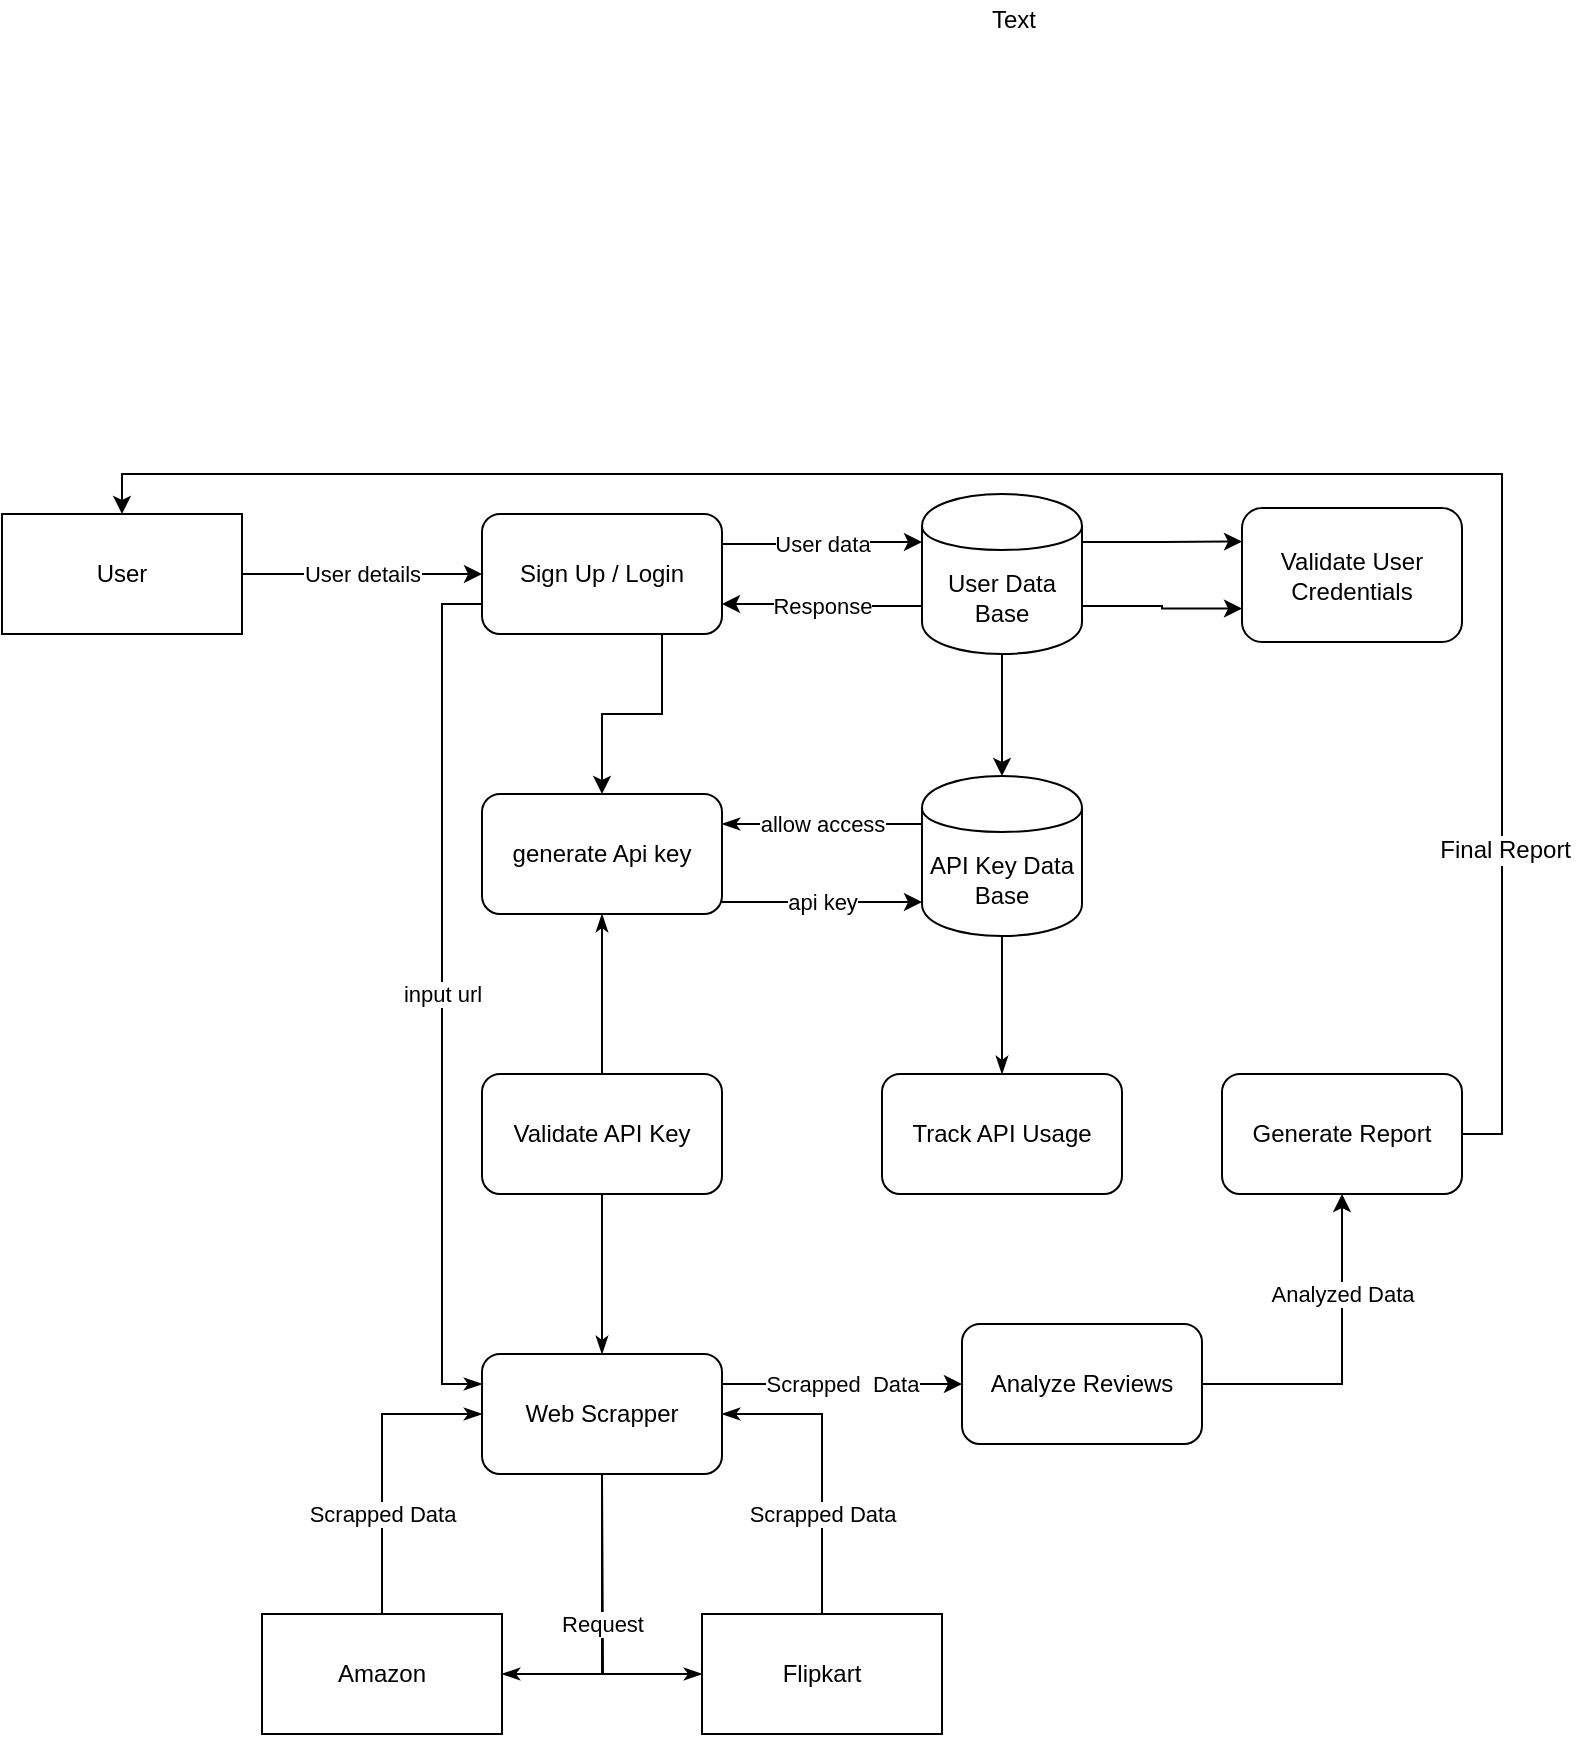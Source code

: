 <mxfile version="12.2.4" pages="1"><diagram id="a91p2reHh9f3FFJ-Mxod" name="Page-1"><mxGraphModel dx="1046" dy="448" grid="1" gridSize="10" guides="1" tooltips="1" connect="1" arrows="1" fold="1" page="1" pageScale="1" pageWidth="850" pageHeight="1100" math="0" shadow="0"><root><mxCell id="0"/><mxCell id="1" parent="0"/><mxCell id="109" value="" style="group" vertex="1" connectable="0" parent="1"><mxGeometry x="160" y="294" width="730" height="620" as="geometry"/></mxCell><mxCell id="37" value="User" style="rounded=0;whiteSpace=wrap;html=1;" parent="109" vertex="1"><mxGeometry y="10" width="120" height="60" as="geometry"/></mxCell><mxCell id="41" value="Sign Up / Login" style="rounded=1;whiteSpace=wrap;html=1;" parent="109" vertex="1"><mxGeometry x="240" y="10" width="120" height="60" as="geometry"/></mxCell><mxCell id="39" value="User details" style="edgeStyle=orthogonalEdgeStyle;rounded=0;orthogonalLoop=1;jettySize=auto;html=1;entryX=0;entryY=0.5;entryDx=0;entryDy=0;exitX=1;exitY=0.5;exitDx=0;exitDy=0;" parent="109" source="37" target="41" edge="1"><mxGeometry relative="1" as="geometry"><mxPoint x="240" y="40" as="targetPoint"/></mxGeometry></mxCell><mxCell id="56" value="api key" style="edgeStyle=orthogonalEdgeStyle;rounded=0;orthogonalLoop=1;jettySize=auto;html=1;exitX=1;exitY=0.5;exitDx=0;exitDy=0;entryX=0;entryY=0.5;entryDx=0;entryDy=0;" parent="109" edge="1"><mxGeometry relative="1" as="geometry"><mxPoint x="360" y="204" as="sourcePoint"/><mxPoint x="460" y="204" as="targetPoint"/></mxGeometry></mxCell><mxCell id="52" value="generate Api key" style="rounded=1;whiteSpace=wrap;html=1;" parent="109" vertex="1"><mxGeometry x="240" y="150" width="120" height="60" as="geometry"/></mxCell><mxCell id="53" value="" style="edgeStyle=orthogonalEdgeStyle;rounded=0;orthogonalLoop=1;jettySize=auto;html=1;exitX=0.75;exitY=1;exitDx=0;exitDy=0;" parent="109" source="41" target="52" edge="1"><mxGeometry relative="1" as="geometry"/></mxCell><mxCell id="60" value="Validate API Key" style="rounded=1;whiteSpace=wrap;html=1;" parent="109" vertex="1"><mxGeometry x="240" y="290" width="120" height="60" as="geometry"/></mxCell><mxCell id="61" value="" style="edgeStyle=orthogonalEdgeStyle;rounded=0;orthogonalLoop=1;jettySize=auto;html=1;startArrow=classicThin;startFill=1;endArrow=none;endFill=0;" parent="109" source="52" target="60" edge="1"><mxGeometry relative="1" as="geometry"/></mxCell><mxCell id="73" value="" style="edgeStyle=orthogonalEdgeStyle;rounded=0;orthogonalLoop=1;jettySize=auto;html=1;startArrow=classicThin;startFill=1;endArrow=none;endFill=0;" parent="109" source="68" target="60" edge="1"><mxGeometry relative="1" as="geometry"/></mxCell><mxCell id="98" value="input url" style="edgeStyle=orthogonalEdgeStyle;rounded=0;orthogonalLoop=1;jettySize=auto;html=1;exitX=0;exitY=0.25;exitDx=0;exitDy=0;entryX=0;entryY=0.75;entryDx=0;entryDy=0;startArrow=classicThin;startFill=1;endArrow=none;endFill=0;" parent="109" source="68" target="41" edge="1"><mxGeometry relative="1" as="geometry"/></mxCell><mxCell id="68" value="Web Scrapper" style="rounded=1;whiteSpace=wrap;html=1;" parent="109" vertex="1"><mxGeometry x="240" y="430" width="120" height="60" as="geometry"/></mxCell><mxCell id="51" value="Response" style="edgeStyle=orthogonalEdgeStyle;rounded=0;orthogonalLoop=1;jettySize=auto;html=1;exitX=0;exitY=0.7;exitDx=0;exitDy=0;entryX=1;entryY=0.75;entryDx=0;entryDy=0;" parent="109" source="46" target="41" edge="1"><mxGeometry relative="1" as="geometry"/></mxCell><mxCell id="46" value="User Data Base" style="shape=cylinder;whiteSpace=wrap;html=1;boundedLbl=1;backgroundOutline=1;" parent="109" vertex="1"><mxGeometry x="460" width="80" height="80" as="geometry"/></mxCell><mxCell id="45" value="User data" style="edgeStyle=orthogonalEdgeStyle;rounded=0;orthogonalLoop=1;jettySize=auto;html=1;entryX=0;entryY=0.3;entryDx=0;entryDy=0;exitX=1;exitY=0.25;exitDx=0;exitDy=0;" parent="109" source="41" target="46" edge="1"><mxGeometry relative="1" as="geometry"><mxPoint x="440" y="40" as="targetPoint"/></mxGeometry></mxCell><mxCell id="54" value="API Key Data Base" style="shape=cylinder;whiteSpace=wrap;html=1;boundedLbl=1;backgroundOutline=1;" parent="109" vertex="1"><mxGeometry x="460" y="141" width="80" height="80" as="geometry"/></mxCell><mxCell id="55" value="" style="edgeStyle=orthogonalEdgeStyle;rounded=0;orthogonalLoop=1;jettySize=auto;html=1;" parent="109" source="46" target="54" edge="1"><mxGeometry relative="1" as="geometry"/></mxCell><mxCell id="49" value="Validate User Credentials" style="rounded=1;whiteSpace=wrap;html=1;" parent="109" vertex="1"><mxGeometry x="620" y="7" width="110" height="67" as="geometry"/></mxCell><mxCell id="48" value="" style="edgeStyle=orthogonalEdgeStyle;rounded=0;orthogonalLoop=1;jettySize=auto;html=1;entryX=0;entryY=0.25;entryDx=0;entryDy=0;exitX=1;exitY=0.3;exitDx=0;exitDy=0;" parent="109" source="46" target="49" edge="1"><mxGeometry relative="1" as="geometry"><mxPoint x="600" y="40" as="targetPoint"/></mxGeometry></mxCell><mxCell id="108" style="edgeStyle=orthogonalEdgeStyle;rounded=0;orthogonalLoop=1;jettySize=auto;html=1;exitX=1;exitY=0.7;exitDx=0;exitDy=0;entryX=0;entryY=0.75;entryDx=0;entryDy=0;startArrow=none;startFill=0;endArrow=classic;endFill=1;" parent="109" source="46" target="49" edge="1"><mxGeometry relative="1" as="geometry"/></mxCell><mxCell id="59" value="allow access" style="edgeStyle=orthogonalEdgeStyle;rounded=0;orthogonalLoop=1;jettySize=auto;html=1;exitX=1;exitY=0.25;exitDx=0;exitDy=0;entryX=0;entryY=0.3;entryDx=0;entryDy=0;startArrow=classicThin;startFill=1;endArrow=none;endFill=0;" parent="109" source="52" target="54" edge="1"><mxGeometry relative="1" as="geometry"><mxPoint x="370" y="214" as="sourcePoint"/><mxPoint x="470" y="214" as="targetPoint"/></mxGeometry></mxCell><mxCell id="67" value="" style="edgeStyle=orthogonalEdgeStyle;rounded=0;orthogonalLoop=1;jettySize=auto;html=1;startArrow=classicThin;startFill=1;endArrow=none;endFill=0;" parent="109" source="66" target="54" edge="1"><mxGeometry relative="1" as="geometry"/></mxCell><mxCell id="66" value="Track API Usage" style="rounded=1;whiteSpace=wrap;html=1;" parent="109" vertex="1"><mxGeometry x="440" y="290" width="120" height="60" as="geometry"/></mxCell><mxCell id="90" style="edgeStyle=orthogonalEdgeStyle;rounded=0;orthogonalLoop=1;jettySize=auto;html=1;exitX=1;exitY=0.5;exitDx=0;exitDy=0;startArrow=classicThin;startFill=1;endArrow=none;endFill=0;" parent="109" source="78" target="68" edge="1"><mxGeometry relative="1" as="geometry"/></mxCell><mxCell id="78" value="Amazon" style="rounded=0;whiteSpace=wrap;html=1;" parent="109" vertex="1"><mxGeometry x="130" y="560" width="120" height="60" as="geometry"/></mxCell><mxCell id="93" value="Scrapped Data" style="edgeStyle=orthogonalEdgeStyle;rounded=0;orthogonalLoop=1;jettySize=auto;html=1;exitX=0;exitY=0.5;exitDx=0;exitDy=0;startArrow=classicThin;startFill=1;endArrow=none;endFill=0;" parent="109" source="68" target="78" edge="1"><mxGeometry x="0.333" relative="1" as="geometry"><mxPoint as="offset"/></mxGeometry></mxCell><mxCell id="91" value="Request" style="edgeStyle=orthogonalEdgeStyle;rounded=0;orthogonalLoop=1;jettySize=auto;html=1;exitX=0;exitY=0.5;exitDx=0;exitDy=0;startArrow=classicThin;startFill=1;endArrow=none;endFill=0;" parent="109" source="81" edge="1"><mxGeometry relative="1" as="geometry"><mxPoint x="300" y="490" as="targetPoint"/></mxGeometry></mxCell><mxCell id="81" value="Flipkart" style="rounded=0;whiteSpace=wrap;html=1;" parent="109" vertex="1"><mxGeometry x="350" y="560" width="120" height="60" as="geometry"/></mxCell><mxCell id="95" value="Scrapped Data" style="edgeStyle=orthogonalEdgeStyle;rounded=0;orthogonalLoop=1;jettySize=auto;html=1;exitX=1;exitY=0.5;exitDx=0;exitDy=0;entryX=0.5;entryY=0;entryDx=0;entryDy=0;startArrow=classicThin;startFill=1;endArrow=none;endFill=0;" parent="109" source="68" target="81" edge="1"><mxGeometry x="0.333" relative="1" as="geometry"><mxPoint as="offset"/></mxGeometry></mxCell><mxCell id="100" value="Analyze Reviews" style="rounded=1;whiteSpace=wrap;html=1;" parent="109" vertex="1"><mxGeometry x="480" y="415" width="120" height="60" as="geometry"/></mxCell><mxCell id="102" value="Scrapped&amp;nbsp; Data" style="edgeStyle=orthogonalEdgeStyle;rounded=0;orthogonalLoop=1;jettySize=auto;html=1;exitX=1;exitY=0.25;exitDx=0;exitDy=0;entryX=0;entryY=0.5;entryDx=0;entryDy=0;startArrow=none;startFill=0;endArrow=classic;endFill=1;" parent="109" source="68" target="100" edge="1"><mxGeometry relative="1" as="geometry"/></mxCell><mxCell id="105" style="edgeStyle=orthogonalEdgeStyle;rounded=0;orthogonalLoop=1;jettySize=auto;html=1;exitX=1;exitY=0.5;exitDx=0;exitDy=0;startArrow=none;startFill=0;endArrow=classic;endFill=1;entryX=0.5;entryY=0;entryDx=0;entryDy=0;" parent="109" source="103" target="37" edge="1"><mxGeometry relative="1" as="geometry"><mxPoint x="820" y="-85" as="targetPoint"/></mxGeometry></mxCell><mxCell id="106" value="Final Report&amp;nbsp;" style="text;html=1;resizable=0;points=[];align=center;verticalAlign=middle;labelBackgroundColor=#ffffff;" parent="105" vertex="1" connectable="0"><mxGeometry x="-0.693" y="-3" relative="1" as="geometry"><mxPoint as="offset"/></mxGeometry></mxCell><mxCell id="103" value="Generate Report" style="rounded=1;whiteSpace=wrap;html=1;" parent="109" vertex="1"><mxGeometry x="610" y="290" width="120" height="60" as="geometry"/></mxCell><mxCell id="104" value="Analyzed Data" style="edgeStyle=orthogonalEdgeStyle;rounded=0;orthogonalLoop=1;jettySize=auto;html=1;startArrow=none;startFill=0;endArrow=classic;endFill=1;" parent="109" source="100" target="103" edge="1"><mxGeometry x="0.394" relative="1" as="geometry"><mxPoint as="offset"/></mxGeometry></mxCell><mxCell id="110" value="Text" style="text;html=1;resizable=0;points=[];autosize=1;align=left;verticalAlign=top;spacingTop=-4;" vertex="1" parent="1"><mxGeometry x="653" y="47" width="40" height="20" as="geometry"/></mxCell></root></mxGraphModel></diagram></mxfile>